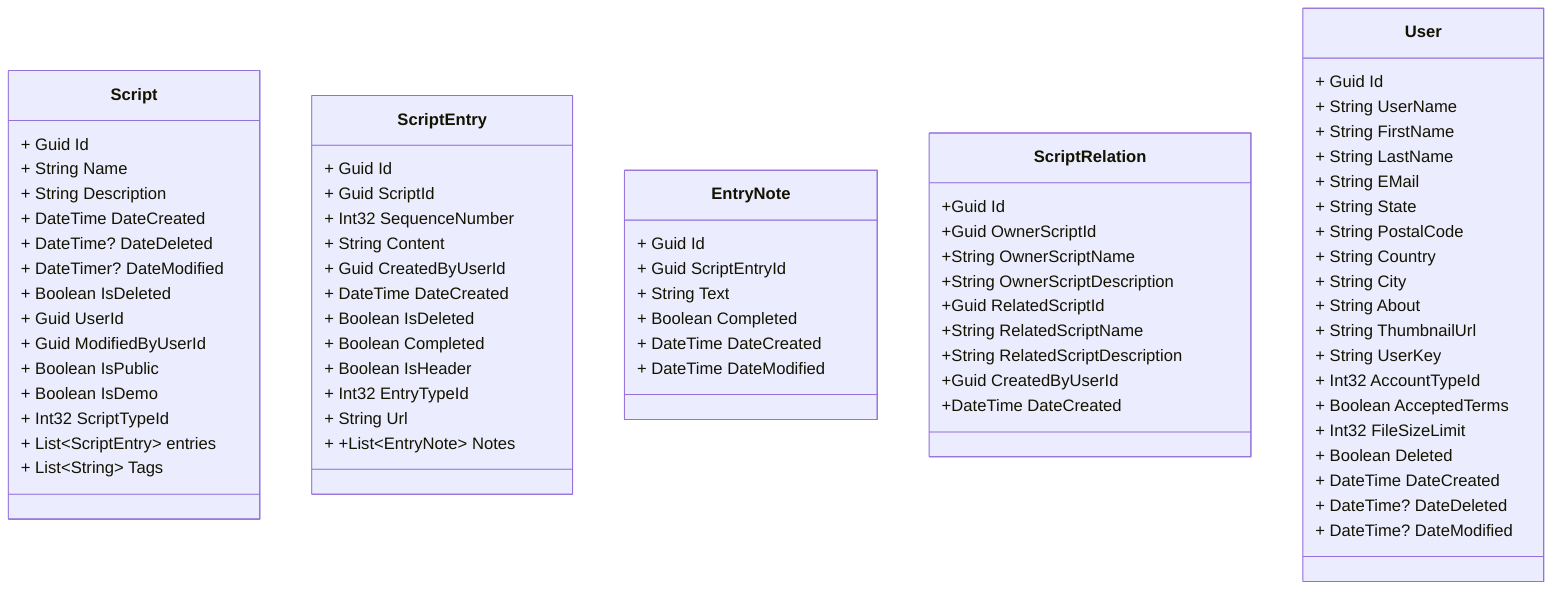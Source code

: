 classDiagram

class Script {
+ Guid Id
+ String Name
+ String Description
+ DateTime DateCreated
+ DateTime? DateDeleted
+ DateTimer? DateModified
+ Boolean IsDeleted
+ Guid UserId
+ Guid ModifiedByUserId
+ Boolean IsPublic
+ Boolean IsDemo
+ Int32 ScriptTypeId
+ List~ScriptEntry~ entries
+ List~String~ Tags
}

class ScriptEntry {
+ Guid Id
+ Guid ScriptId
+ Int32 SequenceNumber
+ String Content
+ Guid CreatedByUserId
+ DateTime DateCreated
+ Boolean IsDeleted
+ Boolean Completed
+ Boolean IsHeader
+ Int32 EntryTypeId
+ String Url
+ +List~EntryNote~ Notes
}

class EntryNote {
+ Guid Id
+ Guid ScriptEntryId
+ String Text
+ Boolean Completed
+ DateTime DateCreated
+ DateTime DateModified
}

class ScriptRelation {
    +Guid Id
    +Guid OwnerScriptId
    +String OwnerScriptName
    +String OwnerScriptDescription
    +Guid RelatedScriptId
    +String RelatedScriptName
    +String RelatedScriptDescription
    +Guid CreatedByUserId
    +DateTime DateCreated
}

class User {
    + Guid Id
    + String UserName
    + String FirstName
    + String LastName
    + String EMail
    + String State
    + String PostalCode
    + String Country
    + String City
    + String About
    + String ThumbnailUrl
    + String UserKey
    + Int32 AccountTypeId
    + Boolean AcceptedTerms
    + Int32 FileSizeLimit
    + Boolean Deleted
    + DateTime DateCreated
    + DateTime? DateDeleted
    + DateTime? DateModified
}